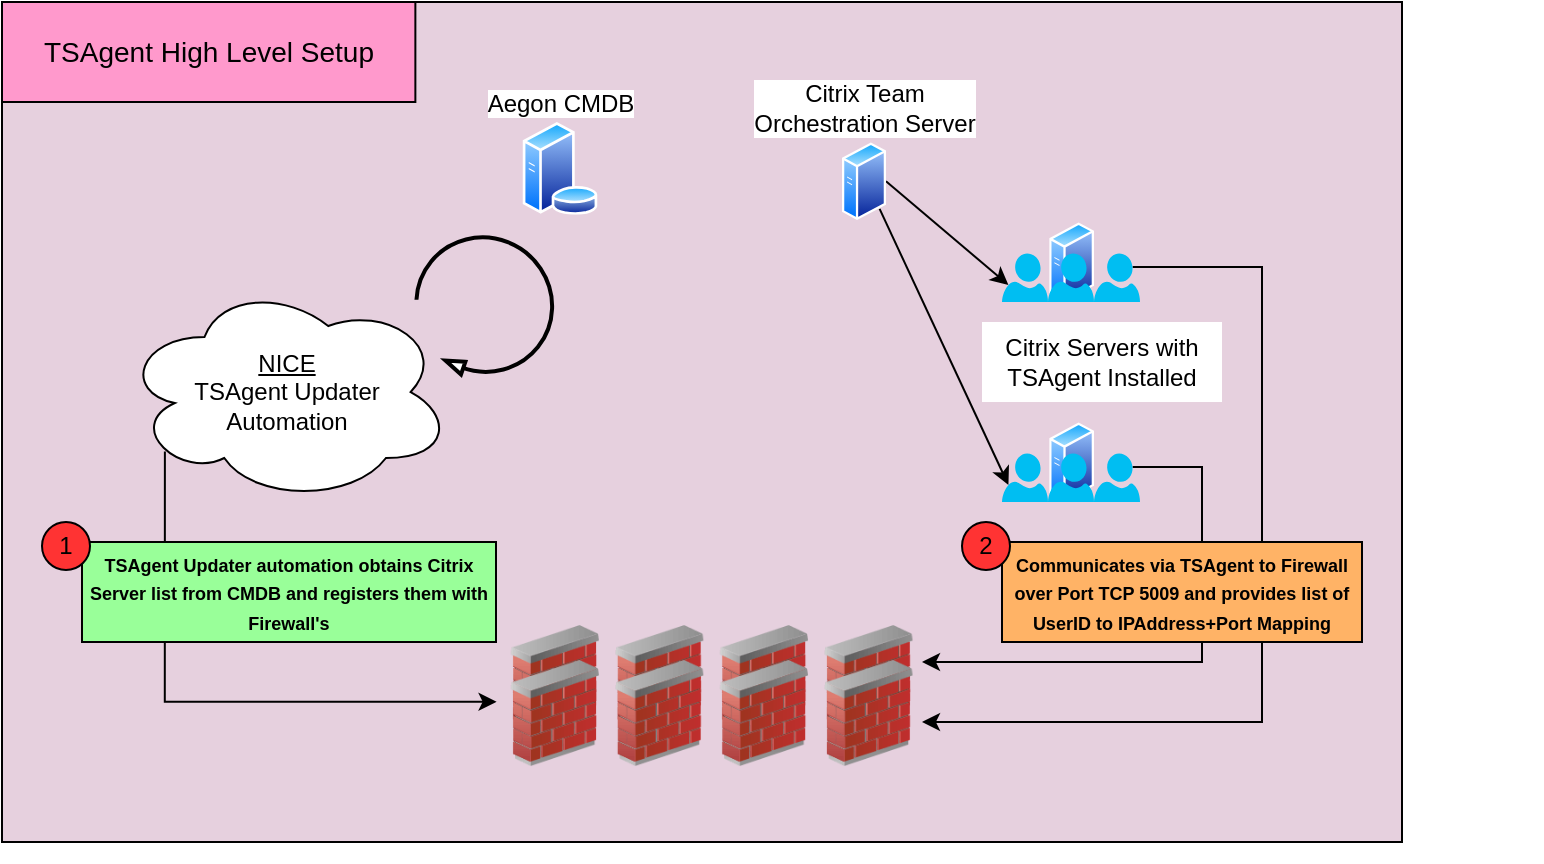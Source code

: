 <mxfile version="27.1.4">
  <diagram name="Page-1" id="LIh5663QERPAA1kgl12G">
    <mxGraphModel grid="1" page="1" gridSize="10" guides="1" tooltips="1" connect="1" arrows="1" fold="1" pageScale="1" pageWidth="850" pageHeight="1100" math="0" shadow="0">
      <root>
        <mxCell id="0" />
        <object label="Background" id="1">
          <mxCell parent="0" />
        </object>
        <mxCell id="7RQQDNPXUSLtgoR5Z-SH-91" value="" style="group;movable=1;resizable=1;rotatable=1;deletable=1;editable=1;locked=0;connectable=1;" connectable="0" vertex="1" parent="1">
          <mxGeometry x="40" y="-420" width="750" height="420" as="geometry" />
        </mxCell>
        <mxCell id="7RQQDNPXUSLtgoR5Z-SH-137" value="" style="group;movable=1;resizable=1;rotatable=1;deletable=1;editable=1;locked=0;connectable=1;" connectable="0" vertex="1" parent="7RQQDNPXUSLtgoR5Z-SH-91">
          <mxGeometry x="-20" y="-10" width="700" height="420" as="geometry" />
        </mxCell>
        <mxCell id="7RQQDNPXUSLtgoR5Z-SH-90" value="" style="rounded=0;whiteSpace=wrap;html=1;fillStyle=solid;fillColor=light-dark(#E6D0DE,#E6D0DE);container=0;movable=0;resizable=0;rotatable=0;deletable=0;editable=0;locked=1;connectable=0;" vertex="1" parent="7RQQDNPXUSLtgoR5Z-SH-137">
          <mxGeometry width="700" height="420" as="geometry" />
        </mxCell>
        <mxCell id="GvPYJPXKryvJ9Srk0txK-2" value="&lt;font style=&quot;font-size: 14px;&quot;&gt;TSAgent High Level Setup&lt;/font&gt;" style="rounded=0;whiteSpace=wrap;html=1;fillStyle=solid;fillColor=light-dark(#ff99cc, #FF99CC);movable=0;resizable=0;rotatable=0;deletable=0;editable=0;locked=1;connectable=0;" vertex="1" parent="7RQQDNPXUSLtgoR5Z-SH-137">
          <mxGeometry width="206.684" height="50" as="geometry" />
        </mxCell>
        <mxCell id="7RQQDNPXUSLtgoR5Z-SH-16" value="Images w/Txt" parent="0" />
        <mxCell id="7RQQDNPXUSLtgoR5Z-SH-136" value="" style="group;movable=0;resizable=0;rotatable=0;deletable=0;editable=0;locked=1;connectable=0;" connectable="0" vertex="1" parent="7RQQDNPXUSLtgoR5Z-SH-16">
          <mxGeometry x="80" y="-369.997" width="570" height="322.03" as="geometry" />
        </mxCell>
        <mxCell id="7RQQDNPXUSLtgoR5Z-SH-127" style="rounded=0;orthogonalLoop=1;jettySize=auto;html=1;exitX=1;exitY=0.5;exitDx=0;exitDy=0;entryX=0.14;entryY=0.65;entryDx=0;entryDy=0;entryPerimeter=0;" edge="1" parent="7RQQDNPXUSLtgoR5Z-SH-136" source="7RQQDNPXUSLtgoR5Z-SH-120" target="7RQQDNPXUSLtgoR5Z-SH-97">
          <mxGeometry relative="1" as="geometry">
            <mxPoint x="500" y="79.997" as="targetPoint" />
          </mxGeometry>
        </mxCell>
        <mxCell id="7RQQDNPXUSLtgoR5Z-SH-128" style="rounded=0;orthogonalLoop=1;jettySize=auto;html=1;exitX=1;exitY=1;exitDx=0;exitDy=0;entryX=0.14;entryY=0.65;entryDx=0;entryDy=0;entryPerimeter=0;" edge="1" parent="7RQQDNPXUSLtgoR5Z-SH-136" source="7RQQDNPXUSLtgoR5Z-SH-120" target="7RQQDNPXUSLtgoR5Z-SH-102">
          <mxGeometry relative="1" as="geometry">
            <mxPoint x="500" y="169.997" as="targetPoint" />
          </mxGeometry>
        </mxCell>
        <mxCell id="7RQQDNPXUSLtgoR5Z-SH-120" value="&lt;font style=&quot;font-size: 12px;&quot;&gt;Citrix Team&lt;br&gt;Orchestration Server&lt;/font&gt;" style="image;aspect=fixed;perimeter=ellipsePerimeter;html=1;align=center;shadow=0;dashed=0;spacingTop=3;image=img/lib/active_directory/generic_server.svg;fontSize=10;labelPosition=center;verticalLabelPosition=top;verticalAlign=bottom;container=0;" vertex="1" parent="7RQQDNPXUSLtgoR5Z-SH-136">
          <mxGeometry x="360" y="10" width="22" height="39.27" as="geometry" />
        </mxCell>
        <mxCell id="7RQQDNPXUSLtgoR5Z-SH-121" value="" style="verticalLabelPosition=bottom;html=1;verticalAlign=top;strokeWidth=2;shape=mxgraph.lean_mapping.physical_pull;pointerEvents=1;rotation=34;aspect=fixed;direction=south;flipH=1;container=0;" vertex="1" parent="7RQQDNPXUSLtgoR5Z-SH-136">
          <mxGeometry x="146.07" y="57.547" width="69" height="69" as="geometry" />
        </mxCell>
        <mxCell id="7RQQDNPXUSLtgoR5Z-SH-122" value="Citrix Servers with TSAgent Installed" style="rounded=0;whiteSpace=wrap;html=1;strokeColor=none;container=0;" vertex="1" parent="7RQQDNPXUSLtgoR5Z-SH-136">
          <mxGeometry x="430" y="100" width="120" height="40" as="geometry" />
        </mxCell>
        <mxCell id="7RQQDNPXUSLtgoR5Z-SH-123" value="Aegon CMDB" style="image;aspect=fixed;perimeter=ellipsePerimeter;html=1;align=center;shadow=0;dashed=0;spacingTop=3;image=img/lib/active_directory/database_server.svg;labelPosition=center;verticalLabelPosition=top;verticalAlign=bottom;container=0;" vertex="1" parent="7RQQDNPXUSLtgoR5Z-SH-136">
          <mxGeometry x="200" width="38" height="46.34" as="geometry" />
        </mxCell>
        <mxCell id="7RQQDNPXUSLtgoR5Z-SH-133" style="edgeStyle=orthogonalEdgeStyle;rounded=0;orthogonalLoop=1;jettySize=auto;html=1;exitX=0.13;exitY=0.77;exitDx=0;exitDy=0;exitPerimeter=0;entryX=-0.051;entryY=0.394;entryDx=0;entryDy=0;entryPerimeter=0;" edge="1" parent="7RQQDNPXUSLtgoR5Z-SH-136" source="7RQQDNPXUSLtgoR5Z-SH-124" target="7RQQDNPXUSLtgoR5Z-SH-108">
          <mxGeometry relative="1" as="geometry">
            <mxPoint x="180" y="289.997" as="targetPoint" />
            <Array as="points">
              <mxPoint x="21" y="289.997" />
            </Array>
          </mxGeometry>
        </mxCell>
        <mxCell id="7RQQDNPXUSLtgoR5Z-SH-124" value="&lt;u&gt;NICE&lt;br&gt;&lt;/u&gt;TSAgent Updater&lt;br&gt;Automation" style="ellipse;shape=cloud;whiteSpace=wrap;html=1;aspect=fixed;movable=1;resizable=1;rotatable=1;deletable=1;editable=1;locked=0;connectable=1;container=0;" vertex="1" parent="7RQQDNPXUSLtgoR5Z-SH-136">
          <mxGeometry y="80" width="164.97" height="110" as="geometry" />
        </mxCell>
        <mxCell id="7RQQDNPXUSLtgoR5Z-SH-95" value="" style="image;aspect=fixed;perimeter=ellipsePerimeter;html=1;align=center;shadow=0;dashed=0;spacingTop=3;image=img/lib/active_directory/generic_server.svg;container=0;" vertex="1" parent="7RQQDNPXUSLtgoR5Z-SH-136">
          <mxGeometry x="463.6" y="50" width="22.4" height="40" as="geometry" />
        </mxCell>
        <mxCell id="7RQQDNPXUSLtgoR5Z-SH-96" value="" style="verticalLabelPosition=bottom;html=1;verticalAlign=top;align=center;strokeColor=none;fillColor=#00BEF2;shape=mxgraph.azure.user;aspect=fixed;container=0;" vertex="1" parent="7RQQDNPXUSLtgoR5Z-SH-136">
          <mxGeometry x="463" y="65.71" width="23" height="24.29" as="geometry" />
        </mxCell>
        <mxCell id="7RQQDNPXUSLtgoR5Z-SH-97" value="" style="verticalLabelPosition=bottom;html=1;verticalAlign=top;align=center;strokeColor=none;fillColor=#00BEF2;shape=mxgraph.azure.user;aspect=fixed;container=0;" vertex="1" parent="7RQQDNPXUSLtgoR5Z-SH-136">
          <mxGeometry x="440" y="65.71" width="23" height="24.29" as="geometry" />
        </mxCell>
        <mxCell id="7RQQDNPXUSLtgoR5Z-SH-129" style="edgeStyle=orthogonalEdgeStyle;rounded=0;orthogonalLoop=1;jettySize=auto;html=1;exitX=0.84;exitY=0.28;exitDx=0;exitDy=0;exitPerimeter=0;" edge="1" parent="7RQQDNPXUSLtgoR5Z-SH-136" source="7RQQDNPXUSLtgoR5Z-SH-98">
          <mxGeometry relative="1" as="geometry">
            <mxPoint x="400" y="299.997" as="targetPoint" />
            <Array as="points">
              <mxPoint x="570" y="73" />
              <mxPoint x="570" y="300" />
            </Array>
          </mxGeometry>
        </mxCell>
        <mxCell id="7RQQDNPXUSLtgoR5Z-SH-98" value="" style="verticalLabelPosition=bottom;html=1;verticalAlign=top;align=center;strokeColor=none;fillColor=#00BEF2;shape=mxgraph.azure.user;aspect=fixed;container=0;" vertex="1" parent="7RQQDNPXUSLtgoR5Z-SH-136">
          <mxGeometry x="486" y="65.71" width="23" height="24.29" as="geometry" />
        </mxCell>
        <mxCell id="7RQQDNPXUSLtgoR5Z-SH-100" value="" style="image;aspect=fixed;perimeter=ellipsePerimeter;html=1;align=center;shadow=0;dashed=0;spacingTop=3;image=img/lib/active_directory/generic_server.svg;container=0;" vertex="1" parent="7RQQDNPXUSLtgoR5Z-SH-136">
          <mxGeometry x="463.6" y="150" width="22.4" height="40" as="geometry" />
        </mxCell>
        <mxCell id="7RQQDNPXUSLtgoR5Z-SH-101" value="" style="verticalLabelPosition=bottom;html=1;verticalAlign=top;align=center;strokeColor=none;fillColor=#00BEF2;shape=mxgraph.azure.user;aspect=fixed;container=0;" vertex="1" parent="7RQQDNPXUSLtgoR5Z-SH-136">
          <mxGeometry x="463" y="165.71" width="23" height="24.29" as="geometry" />
        </mxCell>
        <mxCell id="7RQQDNPXUSLtgoR5Z-SH-102" value="" style="verticalLabelPosition=bottom;html=1;verticalAlign=top;align=center;strokeColor=none;fillColor=#00BEF2;shape=mxgraph.azure.user;aspect=fixed;container=0;" vertex="1" parent="7RQQDNPXUSLtgoR5Z-SH-136">
          <mxGeometry x="440" y="165.71" width="23" height="24.29" as="geometry" />
        </mxCell>
        <mxCell id="7RQQDNPXUSLtgoR5Z-SH-131" style="edgeStyle=orthogonalEdgeStyle;rounded=0;orthogonalLoop=1;jettySize=auto;html=1;exitX=0.84;exitY=0.28;exitDx=0;exitDy=0;exitPerimeter=0;" edge="1" parent="7RQQDNPXUSLtgoR5Z-SH-136" source="7RQQDNPXUSLtgoR5Z-SH-103">
          <mxGeometry relative="1" as="geometry">
            <mxPoint x="400" y="269.997" as="targetPoint" />
            <Array as="points">
              <mxPoint x="540" y="173" />
              <mxPoint x="540" y="270" />
            </Array>
          </mxGeometry>
        </mxCell>
        <mxCell id="7RQQDNPXUSLtgoR5Z-SH-103" value="" style="verticalLabelPosition=bottom;html=1;verticalAlign=top;align=center;strokeColor=none;fillColor=#00BEF2;shape=mxgraph.azure.user;aspect=fixed;container=0;" vertex="1" parent="7RQQDNPXUSLtgoR5Z-SH-136">
          <mxGeometry x="486" y="165.71" width="23" height="24.29" as="geometry" />
        </mxCell>
        <mxCell id="7RQQDNPXUSLtgoR5Z-SH-107" value="" style="image;html=1;image=img/lib/clip_art/networking/Firewall_02_128x128.png;aspect=fixed;container=0;" vertex="1" parent="7RQQDNPXUSLtgoR5Z-SH-136">
          <mxGeometry x="190" y="251.57" width="53.062" height="53.062" as="geometry" />
        </mxCell>
        <mxCell id="7RQQDNPXUSLtgoR5Z-SH-108" value="" style="image;html=1;image=img/lib/clip_art/networking/Firewall_02_128x128.png;aspect=fixed;container=0;" vertex="1" parent="7RQQDNPXUSLtgoR5Z-SH-136">
          <mxGeometry x="190" y="268.968" width="53.062" height="53.062" as="geometry" />
        </mxCell>
        <mxCell id="7RQQDNPXUSLtgoR5Z-SH-110" value="" style="image;html=1;image=img/lib/clip_art/networking/Firewall_02_128x128.png;aspect=fixed;container=0;" vertex="1" parent="7RQQDNPXUSLtgoR5Z-SH-136">
          <mxGeometry x="242.282" y="251.57" width="53.062" height="53.062" as="geometry" />
        </mxCell>
        <mxCell id="7RQQDNPXUSLtgoR5Z-SH-111" value="" style="image;html=1;image=img/lib/clip_art/networking/Firewall_02_128x128.png;aspect=fixed;container=0;" vertex="1" parent="7RQQDNPXUSLtgoR5Z-SH-136">
          <mxGeometry x="242.282" y="268.968" width="53.062" height="53.062" as="geometry" />
        </mxCell>
        <mxCell id="7RQQDNPXUSLtgoR5Z-SH-113" value="" style="image;html=1;image=img/lib/clip_art/networking/Firewall_02_128x128.png;aspect=fixed;container=0;" vertex="1" parent="7RQQDNPXUSLtgoR5Z-SH-136">
          <mxGeometry x="294.564" y="251.57" width="53.062" height="53.062" as="geometry" />
        </mxCell>
        <mxCell id="7RQQDNPXUSLtgoR5Z-SH-114" value="" style="image;html=1;image=img/lib/clip_art/networking/Firewall_02_128x128.png;aspect=fixed;container=0;" vertex="1" parent="7RQQDNPXUSLtgoR5Z-SH-136">
          <mxGeometry x="294.564" y="268.968" width="53.062" height="53.062" as="geometry" />
        </mxCell>
        <mxCell id="7RQQDNPXUSLtgoR5Z-SH-116" value="" style="image;html=1;image=img/lib/clip_art/networking/Firewall_02_128x128.png;aspect=fixed;container=0;" vertex="1" parent="7RQQDNPXUSLtgoR5Z-SH-136">
          <mxGeometry x="346.846" y="251.57" width="53.062" height="53.062" as="geometry" />
        </mxCell>
        <mxCell id="7RQQDNPXUSLtgoR5Z-SH-117" value="" style="image;html=1;image=img/lib/clip_art/networking/Firewall_02_128x128.png;aspect=fixed;container=0;" vertex="1" parent="7RQQDNPXUSLtgoR5Z-SH-136">
          <mxGeometry x="346.846" y="268.968" width="53.062" height="53.062" as="geometry" />
        </mxCell>
        <mxCell id="7RQQDNPXUSLtgoR5Z-SH-18" value="Comments" parent="0" />
        <mxCell id="7RQQDNPXUSLtgoR5Z-SH-87" value="" style="group;movable=0;resizable=0;rotatable=0;deletable=0;editable=0;locked=1;connectable=0;" connectable="0" vertex="1" parent="7RQQDNPXUSLtgoR5Z-SH-18">
          <mxGeometry x="500" y="-170" width="200" height="60" as="geometry" />
        </mxCell>
        <mxCell id="7RQQDNPXUSLtgoR5Z-SH-82" value="&lt;font style=&quot;font-size: 9px;&quot;&gt;&lt;b&gt;Communicates via TSAgent to Firewall over Port TCP 5009 and provides list of UserID to IPAddress+Port Mapping&lt;/b&gt;&lt;/font&gt;" style="rounded=0;whiteSpace=wrap;html=1;fillColor=light-dark(#ffb366, #FFB366);movable=1;resizable=1;rotatable=1;deletable=1;editable=1;locked=0;connectable=1;" vertex="1" parent="7RQQDNPXUSLtgoR5Z-SH-87">
          <mxGeometry x="20" y="10" width="180" height="50" as="geometry" />
        </mxCell>
        <mxCell id="7RQQDNPXUSLtgoR5Z-SH-83" value="2" style="ellipse;whiteSpace=wrap;html=1;aspect=fixed;fillColor=light-dark(#ff3333, #FF3333);container=0;movable=1;resizable=1;rotatable=1;deletable=1;editable=1;locked=0;connectable=1;" vertex="1" parent="7RQQDNPXUSLtgoR5Z-SH-87">
          <mxGeometry width="24" height="24" as="geometry" />
        </mxCell>
        <mxCell id="7RQQDNPXUSLtgoR5Z-SH-134" value="" style="group;movable=0;resizable=0;rotatable=0;deletable=0;editable=0;locked=1;connectable=0;" connectable="0" vertex="1" parent="7RQQDNPXUSLtgoR5Z-SH-18">
          <mxGeometry x="40" y="-170" width="227" height="60" as="geometry" />
        </mxCell>
        <mxCell id="7RQQDNPXUSLtgoR5Z-SH-19" value="&lt;font style=&quot;font-size: 9px;&quot;&gt;&lt;b&gt;TSAgent Updater automation obtains Citrix Server list from CMDB and registers them with Firewall&#39;s&lt;/b&gt;&lt;/font&gt;" style="rounded=0;whiteSpace=wrap;html=1;fillColor=light-dark(#99ff99, #99FF99);movable=1;resizable=1;rotatable=1;deletable=1;editable=1;locked=0;connectable=1;" vertex="1" parent="7RQQDNPXUSLtgoR5Z-SH-134">
          <mxGeometry x="20" y="10" width="207" height="50" as="geometry" />
        </mxCell>
        <mxCell id="7RQQDNPXUSLtgoR5Z-SH-67" value="1" style="ellipse;whiteSpace=wrap;html=1;aspect=fixed;fillColor=light-dark(#ff3333, #FF3333);container=0;movable=1;resizable=1;rotatable=1;deletable=1;editable=1;locked=0;connectable=1;" vertex="1" parent="7RQQDNPXUSLtgoR5Z-SH-134">
          <mxGeometry width="24" height="24" as="geometry" />
        </mxCell>
      </root>
    </mxGraphModel>
  </diagram>
</mxfile>
